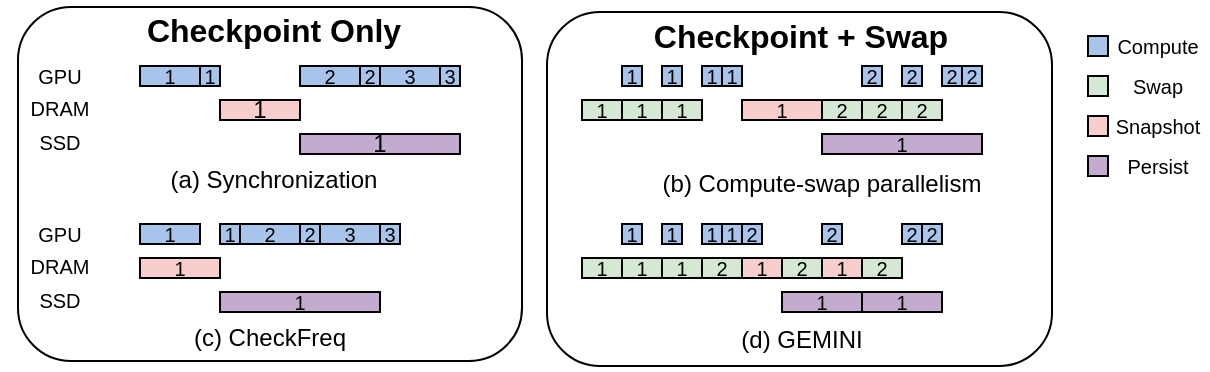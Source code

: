 <mxfile version="24.6.4" type="github">
  <diagram name="第 1 页" id="YjYtX7tzhT0VxWiRHVgt">
    <mxGraphModel dx="835" dy="481" grid="1" gridSize="10" guides="1" tooltips="1" connect="1" arrows="1" fold="1" page="1" pageScale="1" pageWidth="827" pageHeight="1169" math="0" shadow="0">
      <root>
        <mxCell id="0" />
        <mxCell id="1" parent="0" />
        <mxCell id="GIBZmolz7YPmpbwPkjTp-6" value="" style="rounded=1;whiteSpace=wrap;html=1;" vertex="1" parent="1">
          <mxGeometry x="301.5" y="113" width="252.5" height="177" as="geometry" />
        </mxCell>
        <mxCell id="GIBZmolz7YPmpbwPkjTp-5" value="" style="rounded=1;whiteSpace=wrap;html=1;" vertex="1" parent="1">
          <mxGeometry x="37" y="110.5" width="252" height="177" as="geometry" />
        </mxCell>
        <mxCell id="TYUrHjqnXfX_sGZVkUdi-1" value="&lt;p style=&quot;line-height: 100%;&quot;&gt;&lt;font style=&quot;font-size: 10px;&quot;&gt;1&lt;/font&gt;&lt;/p&gt;" style="whiteSpace=wrap;html=1;fillColor=#A9C4EB;" parent="1" vertex="1">
          <mxGeometry x="98" y="140" width="30" height="10" as="geometry" />
        </mxCell>
        <mxCell id="TYUrHjqnXfX_sGZVkUdi-2" value="1" style="whiteSpace=wrap;html=1;fillColor=#C3ABD0;" parent="1" vertex="1">
          <mxGeometry x="178" y="174" width="80" height="10" as="geometry" />
        </mxCell>
        <mxCell id="TYUrHjqnXfX_sGZVkUdi-4" value="1" style="whiteSpace=wrap;html=1;fillColor=#F8CECC;" parent="1" vertex="1">
          <mxGeometry x="138" y="157" width="40" height="10" as="geometry" />
        </mxCell>
        <mxCell id="TYUrHjqnXfX_sGZVkUdi-8" value="" style="whiteSpace=wrap;html=1;aspect=fixed;fillColor=#A9C4EB;" parent="1" vertex="1">
          <mxGeometry x="572" y="125" width="10" height="10" as="geometry" />
        </mxCell>
        <mxCell id="TYUrHjqnXfX_sGZVkUdi-9" value="" style="whiteSpace=wrap;html=1;aspect=fixed;fillColor=#F8CECC;" parent="1" vertex="1">
          <mxGeometry x="572" y="165" width="10" height="10" as="geometry" />
        </mxCell>
        <mxCell id="TYUrHjqnXfX_sGZVkUdi-10" value="" style="whiteSpace=wrap;html=1;aspect=fixed;fillColor=#D5E8D4;" parent="1" vertex="1">
          <mxGeometry x="572" y="145" width="10" height="10" as="geometry" />
        </mxCell>
        <mxCell id="TYUrHjqnXfX_sGZVkUdi-11" value="" style="whiteSpace=wrap;html=1;aspect=fixed;fillColor=#C3ABD0;" parent="1" vertex="1">
          <mxGeometry x="572" y="185" width="10" height="10" as="geometry" />
        </mxCell>
        <mxCell id="TYUrHjqnXfX_sGZVkUdi-12" value="&lt;font style=&quot;font-size: 10px;&quot;&gt;Compute&lt;/font&gt;" style="text;html=1;align=center;verticalAlign=middle;whiteSpace=wrap;rounded=0;" parent="1" vertex="1">
          <mxGeometry x="582" y="125" width="50" height="10" as="geometry" />
        </mxCell>
        <mxCell id="TYUrHjqnXfX_sGZVkUdi-13" value="&lt;font style=&quot;font-size: 10px;&quot;&gt;Swap&lt;/font&gt;" style="text;html=1;align=center;verticalAlign=middle;whiteSpace=wrap;rounded=0;" parent="1" vertex="1">
          <mxGeometry x="582" y="145" width="50" height="10" as="geometry" />
        </mxCell>
        <mxCell id="TYUrHjqnXfX_sGZVkUdi-14" value="&lt;span style=&quot;font-size: 10px;&quot;&gt;Snapshot&lt;/span&gt;" style="text;html=1;align=center;verticalAlign=middle;whiteSpace=wrap;rounded=0;" parent="1" vertex="1">
          <mxGeometry x="582" y="165" width="50" height="10" as="geometry" />
        </mxCell>
        <mxCell id="TYUrHjqnXfX_sGZVkUdi-15" value="&lt;font style=&quot;font-size: 10px;&quot;&gt;Persist&lt;/font&gt;" style="text;html=1;align=center;verticalAlign=middle;whiteSpace=wrap;rounded=0;" parent="1" vertex="1">
          <mxGeometry x="582" y="185" width="50" height="10" as="geometry" />
        </mxCell>
        <mxCell id="TYUrHjqnXfX_sGZVkUdi-16" value="&lt;p style=&quot;line-height: 100%;&quot;&gt;&lt;font style=&quot;font-size: 10px;&quot;&gt;1&lt;/font&gt;&lt;/p&gt;" style="whiteSpace=wrap;html=1;fillColor=#A9C4EB;" parent="1" vertex="1">
          <mxGeometry x="128" y="140" width="10" height="10" as="geometry" />
        </mxCell>
        <mxCell id="TYUrHjqnXfX_sGZVkUdi-17" value="&lt;p style=&quot;line-height: 100%;&quot;&gt;&lt;font style=&quot;font-size: 10px;&quot;&gt;2&lt;/font&gt;&lt;/p&gt;" style="whiteSpace=wrap;html=1;fillColor=#A9C4EB;" parent="1" vertex="1">
          <mxGeometry x="178" y="140" width="30" height="10" as="geometry" />
        </mxCell>
        <mxCell id="TYUrHjqnXfX_sGZVkUdi-18" value="&lt;p style=&quot;line-height: 100%;&quot;&gt;&lt;font style=&quot;font-size: 10px;&quot;&gt;2&lt;/font&gt;&lt;/p&gt;" style="whiteSpace=wrap;html=1;fillColor=#A9C4EB;" parent="1" vertex="1">
          <mxGeometry x="208" y="140" width="10" height="10" as="geometry" />
        </mxCell>
        <mxCell id="TYUrHjqnXfX_sGZVkUdi-40" value="&lt;p style=&quot;line-height: 100%;&quot;&gt;&lt;font style=&quot;font-size: 10px;&quot;&gt;3&lt;/font&gt;&lt;/p&gt;" style="whiteSpace=wrap;html=1;fillColor=#A9C4EB;" parent="1" vertex="1">
          <mxGeometry x="218" y="140" width="30" height="10" as="geometry" />
        </mxCell>
        <mxCell id="TYUrHjqnXfX_sGZVkUdi-41" value="&lt;p style=&quot;line-height: 100%;&quot;&gt;&lt;font style=&quot;font-size: 10px;&quot;&gt;3&lt;/font&gt;&lt;/p&gt;" style="whiteSpace=wrap;html=1;fillColor=#A9C4EB;" parent="1" vertex="1">
          <mxGeometry x="248" y="140" width="10" height="10" as="geometry" />
        </mxCell>
        <mxCell id="TYUrHjqnXfX_sGZVkUdi-56" value="(a) Synchronization" style="text;html=1;align=center;verticalAlign=middle;whiteSpace=wrap;rounded=0;" parent="1" vertex="1">
          <mxGeometry x="100" y="182" width="130" height="30" as="geometry" />
        </mxCell>
        <mxCell id="TYUrHjqnXfX_sGZVkUdi-65" value="(b) Compute-swap parallelism" style="text;html=1;align=center;verticalAlign=middle;whiteSpace=wrap;rounded=0;" parent="1" vertex="1">
          <mxGeometry x="356" y="184" width="166" height="30" as="geometry" />
        </mxCell>
        <mxCell id="TYUrHjqnXfX_sGZVkUdi-71" value="&lt;font style=&quot;font-size: 10px;&quot;&gt;GPU&lt;/font&gt;" style="text;html=1;align=center;verticalAlign=middle;whiteSpace=wrap;rounded=0;" parent="1" vertex="1">
          <mxGeometry x="28" y="140" width="60" height="10" as="geometry" />
        </mxCell>
        <mxCell id="TYUrHjqnXfX_sGZVkUdi-72" value="&lt;font style=&quot;font-size: 10px;&quot;&gt;DRAM&lt;/font&gt;" style="text;html=1;align=center;verticalAlign=middle;whiteSpace=wrap;rounded=0;" parent="1" vertex="1">
          <mxGeometry x="28" y="155" width="60" height="11" as="geometry" />
        </mxCell>
        <mxCell id="TYUrHjqnXfX_sGZVkUdi-73" value="&lt;font style=&quot;font-size: 10px;&quot;&gt;SSD&lt;/font&gt;" style="text;html=1;align=center;verticalAlign=middle;whiteSpace=wrap;rounded=0;" parent="1" vertex="1">
          <mxGeometry x="28" y="173" width="60" height="9" as="geometry" />
        </mxCell>
        <mxCell id="TYUrHjqnXfX_sGZVkUdi-77" value="(c) CheckFreq" style="text;html=1;align=center;verticalAlign=middle;whiteSpace=wrap;rounded=0;" parent="1" vertex="1">
          <mxGeometry x="98" y="261" width="130" height="30" as="geometry" />
        </mxCell>
        <mxCell id="TYUrHjqnXfX_sGZVkUdi-78" value="(d) GEMINI" style="text;html=1;align=center;verticalAlign=middle;whiteSpace=wrap;rounded=0;" parent="1" vertex="1">
          <mxGeometry x="364" y="262" width="130" height="30" as="geometry" />
        </mxCell>
        <mxCell id="TYUrHjqnXfX_sGZVkUdi-81" value="&lt;font style=&quot;font-size: 10px;&quot;&gt;1&lt;/font&gt;" style="whiteSpace=wrap;html=1;fillColor=#F8CECC;fontSize=10;" parent="1" vertex="1">
          <mxGeometry x="399" y="236" width="20" height="10" as="geometry" />
        </mxCell>
        <mxCell id="TYUrHjqnXfX_sGZVkUdi-90" value="&lt;span style=&quot;font-size: 10px;&quot;&gt;1&lt;/span&gt;" style="whiteSpace=wrap;html=1;fillColor=#D5E8D4;fontSize=10;" parent="1" vertex="1">
          <mxGeometry x="319" y="236" width="20" height="10" as="geometry" />
        </mxCell>
        <mxCell id="TYUrHjqnXfX_sGZVkUdi-91" value="&lt;span style=&quot;font-size: 10px;&quot;&gt;1&lt;/span&gt;" style="whiteSpace=wrap;html=1;fillColor=#D5E8D4;fontSize=10;" parent="1" vertex="1">
          <mxGeometry x="339" y="236" width="20" height="10" as="geometry" />
        </mxCell>
        <mxCell id="TYUrHjqnXfX_sGZVkUdi-98" value="&lt;p style=&quot;line-height: 100%; font-size: 10px;&quot;&gt;&lt;font style=&quot;font-size: 10px;&quot;&gt;1&lt;/font&gt;&lt;/p&gt;" style="whiteSpace=wrap;html=1;fillColor=#A9C4EB;fontSize=10;" parent="1" vertex="1">
          <mxGeometry x="98" y="219" width="30" height="10" as="geometry" />
        </mxCell>
        <mxCell id="TYUrHjqnXfX_sGZVkUdi-99" value="1" style="whiteSpace=wrap;html=1;fillColor=#C3ABD0;fontSize=10;" parent="1" vertex="1">
          <mxGeometry x="138" y="253" width="80" height="10" as="geometry" />
        </mxCell>
        <mxCell id="TYUrHjqnXfX_sGZVkUdi-100" value="1" style="whiteSpace=wrap;html=1;fillColor=#F8CECC;fontSize=10;" parent="1" vertex="1">
          <mxGeometry x="98" y="236" width="40" height="10" as="geometry" />
        </mxCell>
        <mxCell id="TYUrHjqnXfX_sGZVkUdi-101" value="&lt;p style=&quot;line-height: 100%; font-size: 10px;&quot;&gt;&lt;font style=&quot;font-size: 10px;&quot;&gt;1&lt;/font&gt;&lt;/p&gt;" style="whiteSpace=wrap;html=1;fillColor=#A9C4EB;fontSize=10;" parent="1" vertex="1">
          <mxGeometry x="138" y="219" width="10" height="10" as="geometry" />
        </mxCell>
        <mxCell id="TYUrHjqnXfX_sGZVkUdi-102" value="&lt;p style=&quot;line-height: 100%; font-size: 10px;&quot;&gt;&lt;font style=&quot;font-size: 10px;&quot;&gt;2&lt;/font&gt;&lt;/p&gt;" style="whiteSpace=wrap;html=1;fillColor=#A9C4EB;fontSize=10;" parent="1" vertex="1">
          <mxGeometry x="148" y="219" width="30" height="10" as="geometry" />
        </mxCell>
        <mxCell id="TYUrHjqnXfX_sGZVkUdi-103" value="&lt;p style=&quot;line-height: 100%; font-size: 10px;&quot;&gt;&lt;font style=&quot;font-size: 10px;&quot;&gt;2&lt;/font&gt;&lt;/p&gt;" style="whiteSpace=wrap;html=1;fillColor=#A9C4EB;fontSize=10;" parent="1" vertex="1">
          <mxGeometry x="178" y="219" width="10" height="10" as="geometry" />
        </mxCell>
        <mxCell id="TYUrHjqnXfX_sGZVkUdi-104" value="&lt;p style=&quot;line-height: 100%; font-size: 10px;&quot;&gt;&lt;font style=&quot;font-size: 10px;&quot;&gt;3&lt;/font&gt;&lt;/p&gt;" style="whiteSpace=wrap;html=1;fillColor=#A9C4EB;fontSize=10;" parent="1" vertex="1">
          <mxGeometry x="188" y="219" width="30" height="10" as="geometry" />
        </mxCell>
        <mxCell id="TYUrHjqnXfX_sGZVkUdi-105" value="&lt;p style=&quot;line-height: 100%; font-size: 10px;&quot;&gt;&lt;font style=&quot;font-size: 10px;&quot;&gt;3&lt;/font&gt;&lt;/p&gt;" style="whiteSpace=wrap;html=1;fillColor=#A9C4EB;fontSize=10;" parent="1" vertex="1">
          <mxGeometry x="218" y="219" width="10" height="10" as="geometry" />
        </mxCell>
        <mxCell id="TYUrHjqnXfX_sGZVkUdi-110" value="&lt;p style=&quot;line-height: 100%; font-size: 10px;&quot;&gt;&lt;font style=&quot;font-size: 10px;&quot;&gt;1&lt;/font&gt;&lt;/p&gt;" style="whiteSpace=wrap;html=1;fillColor=#A9C4EB;fontSize=10;" parent="1" vertex="1">
          <mxGeometry x="339" y="140" width="10" height="10" as="geometry" />
        </mxCell>
        <mxCell id="TYUrHjqnXfX_sGZVkUdi-111" value="&lt;p style=&quot;line-height: 100%; font-size: 10px;&quot;&gt;&lt;font style=&quot;font-size: 10px;&quot;&gt;1&lt;/font&gt;&lt;/p&gt;" style="whiteSpace=wrap;html=1;fillColor=#A9C4EB;fontSize=10;" parent="1" vertex="1">
          <mxGeometry x="359" y="140" width="10" height="10" as="geometry" />
        </mxCell>
        <mxCell id="TYUrHjqnXfX_sGZVkUdi-112" value="&lt;p style=&quot;line-height: 100%; font-size: 10px;&quot;&gt;&lt;font style=&quot;font-size: 10px;&quot;&gt;1&lt;/font&gt;&lt;/p&gt;" style="whiteSpace=wrap;html=1;fillColor=#A9C4EB;fontSize=10;" parent="1" vertex="1">
          <mxGeometry x="379" y="140" width="10" height="10" as="geometry" />
        </mxCell>
        <mxCell id="TYUrHjqnXfX_sGZVkUdi-113" value="&lt;p style=&quot;line-height: 100%; font-size: 10px;&quot;&gt;&lt;font style=&quot;font-size: 10px;&quot;&gt;1&lt;/font&gt;&lt;/p&gt;" style="whiteSpace=wrap;html=1;fillColor=#A9C4EB;fontSize=10;" parent="1" vertex="1">
          <mxGeometry x="389" y="140" width="10" height="10" as="geometry" />
        </mxCell>
        <mxCell id="TYUrHjqnXfX_sGZVkUdi-122" value="&lt;p style=&quot;line-height: 100%; font-size: 10px;&quot;&gt;&lt;font style=&quot;font-size: 10px;&quot;&gt;1&lt;/font&gt;&lt;/p&gt;" style="whiteSpace=wrap;html=1;fillColor=#D5E8D4;fontSize=10;" parent="1" vertex="1">
          <mxGeometry x="319" y="157" width="20" height="10" as="geometry" />
        </mxCell>
        <mxCell id="TYUrHjqnXfX_sGZVkUdi-123" value="&lt;p style=&quot;line-height: 100%; font-size: 10px;&quot;&gt;&lt;font style=&quot;font-size: 10px;&quot;&gt;1&lt;/font&gt;&lt;/p&gt;" style="whiteSpace=wrap;html=1;fillColor=#D5E8D4;fontSize=10;" parent="1" vertex="1">
          <mxGeometry x="339" y="157" width="20" height="10" as="geometry" />
        </mxCell>
        <mxCell id="TYUrHjqnXfX_sGZVkUdi-124" value="&lt;p style=&quot;line-height: 100%; font-size: 10px;&quot;&gt;&lt;font style=&quot;font-size: 10px;&quot;&gt;1&lt;/font&gt;&lt;/p&gt;" style="whiteSpace=wrap;html=1;fillColor=#D5E8D4;fontSize=10;" parent="1" vertex="1">
          <mxGeometry x="359" y="157" width="20" height="10" as="geometry" />
        </mxCell>
        <mxCell id="TYUrHjqnXfX_sGZVkUdi-136" value="&lt;span style=&quot;font-size: 10px;&quot;&gt;1&lt;/span&gt;" style="whiteSpace=wrap;html=1;fillColor=#D5E8D4;fontSize=10;" parent="1" vertex="1">
          <mxGeometry x="359" y="236" width="20" height="10" as="geometry" />
        </mxCell>
        <mxCell id="TYUrHjqnXfX_sGZVkUdi-138" value="&lt;font style=&quot;font-size: 10px;&quot;&gt;1&lt;/font&gt;" style="whiteSpace=wrap;html=1;fillColor=#F8CECC;fontSize=10;" parent="1" vertex="1">
          <mxGeometry x="439" y="236" width="20" height="10" as="geometry" />
        </mxCell>
        <mxCell id="TYUrHjqnXfX_sGZVkUdi-140" value="&lt;p style=&quot;line-height: 100%; font-size: 10px;&quot;&gt;&lt;font style=&quot;font-size: 10px;&quot;&gt;1&lt;/font&gt;&lt;/p&gt;" style="whiteSpace=wrap;html=1;fillColor=#A9C4EB;fontSize=10;" parent="1" vertex="1">
          <mxGeometry x="339" y="219" width="10" height="10" as="geometry" />
        </mxCell>
        <mxCell id="TYUrHjqnXfX_sGZVkUdi-141" value="&lt;p style=&quot;line-height: 100%; font-size: 10px;&quot;&gt;&lt;font style=&quot;font-size: 10px;&quot;&gt;1&lt;/font&gt;&lt;/p&gt;" style="whiteSpace=wrap;html=1;fillColor=#A9C4EB;fontSize=10;" parent="1" vertex="1">
          <mxGeometry x="359" y="219" width="10" height="10" as="geometry" />
        </mxCell>
        <mxCell id="TYUrHjqnXfX_sGZVkUdi-142" value="&lt;p style=&quot;line-height: 100%; font-size: 10px;&quot;&gt;&lt;font style=&quot;font-size: 10px;&quot;&gt;1&lt;/font&gt;&lt;/p&gt;" style="whiteSpace=wrap;html=1;fillColor=#A9C4EB;fontSize=10;" parent="1" vertex="1">
          <mxGeometry x="379" y="219" width="10" height="10" as="geometry" />
        </mxCell>
        <mxCell id="TYUrHjqnXfX_sGZVkUdi-143" value="&lt;p style=&quot;line-height: 100%; font-size: 10px;&quot;&gt;&lt;font style=&quot;font-size: 10px;&quot;&gt;1&lt;/font&gt;&lt;/p&gt;" style="whiteSpace=wrap;html=1;fillColor=#A9C4EB;fontSize=10;" parent="1" vertex="1">
          <mxGeometry x="389" y="219" width="10" height="10" as="geometry" />
        </mxCell>
        <mxCell id="TYUrHjqnXfX_sGZVkUdi-144" value="1" style="whiteSpace=wrap;html=1;fillColor=#F8CECC;fontSize=10;" parent="1" vertex="1">
          <mxGeometry x="399" y="157" width="40" height="10" as="geometry" />
        </mxCell>
        <mxCell id="TYUrHjqnXfX_sGZVkUdi-156" value="1" style="whiteSpace=wrap;html=1;fillColor=#C3ABD0;fontSize=10;" parent="1" vertex="1">
          <mxGeometry x="419" y="253" width="40" height="10" as="geometry" />
        </mxCell>
        <mxCell id="TYUrHjqnXfX_sGZVkUdi-157" value="1" style="whiteSpace=wrap;html=1;fillColor=#C3ABD0;fontSize=10;" parent="1" vertex="1">
          <mxGeometry x="439" y="174" width="80" height="10" as="geometry" />
        </mxCell>
        <mxCell id="TYUrHjqnXfX_sGZVkUdi-158" value="1" style="whiteSpace=wrap;html=1;fillColor=#C3ABD0;fontSize=10;" parent="1" vertex="1">
          <mxGeometry x="459" y="253" width="40" height="10" as="geometry" />
        </mxCell>
        <mxCell id="TYUrHjqnXfX_sGZVkUdi-159" value="&lt;font style=&quot;font-size: 10px;&quot;&gt;GPU&lt;/font&gt;" style="text;html=1;align=center;verticalAlign=middle;whiteSpace=wrap;rounded=0;" parent="1" vertex="1">
          <mxGeometry x="28" y="219" width="60" height="10" as="geometry" />
        </mxCell>
        <mxCell id="TYUrHjqnXfX_sGZVkUdi-160" value="&lt;font style=&quot;font-size: 10px;&quot;&gt;DRAM&lt;/font&gt;" style="text;html=1;align=center;verticalAlign=middle;whiteSpace=wrap;rounded=0;" parent="1" vertex="1">
          <mxGeometry x="28" y="234" width="60" height="11" as="geometry" />
        </mxCell>
        <mxCell id="TYUrHjqnXfX_sGZVkUdi-161" value="&lt;font style=&quot;font-size: 10px;&quot;&gt;SSD&lt;/font&gt;" style="text;html=1;align=center;verticalAlign=middle;whiteSpace=wrap;rounded=0;" parent="1" vertex="1">
          <mxGeometry x="28" y="252" width="60" height="9" as="geometry" />
        </mxCell>
        <mxCell id="TYUrHjqnXfX_sGZVkUdi-162" value="&lt;p style=&quot;line-height: 100%; font-size: 10px;&quot;&gt;&lt;font style=&quot;font-size: 10px;&quot;&gt;2&lt;/font&gt;&lt;/p&gt;" style="whiteSpace=wrap;html=1;fillColor=#A9C4EB;fontSize=10;" parent="1" vertex="1">
          <mxGeometry x="459" y="140" width="10" height="10" as="geometry" />
        </mxCell>
        <mxCell id="TYUrHjqnXfX_sGZVkUdi-163" value="&lt;p style=&quot;line-height: 100%; font-size: 10px;&quot;&gt;&lt;font style=&quot;font-size: 10px;&quot;&gt;2&lt;/font&gt;&lt;/p&gt;" style="whiteSpace=wrap;html=1;fillColor=#A9C4EB;fontSize=10;" parent="1" vertex="1">
          <mxGeometry x="479" y="140" width="10" height="10" as="geometry" />
        </mxCell>
        <mxCell id="TYUrHjqnXfX_sGZVkUdi-164" value="&lt;p style=&quot;line-height: 100%; font-size: 10px;&quot;&gt;&lt;font style=&quot;font-size: 10px;&quot;&gt;2&lt;/font&gt;&lt;/p&gt;" style="whiteSpace=wrap;html=1;fillColor=#A9C4EB;fontSize=10;" parent="1" vertex="1">
          <mxGeometry x="499" y="140" width="10" height="10" as="geometry" />
        </mxCell>
        <mxCell id="TYUrHjqnXfX_sGZVkUdi-165" value="&lt;p style=&quot;line-height: 100%; font-size: 10px;&quot;&gt;&lt;font style=&quot;font-size: 10px;&quot;&gt;2&lt;/font&gt;&lt;/p&gt;" style="whiteSpace=wrap;html=1;fillColor=#A9C4EB;fontSize=10;" parent="1" vertex="1">
          <mxGeometry x="509" y="140" width="10" height="10" as="geometry" />
        </mxCell>
        <mxCell id="TYUrHjqnXfX_sGZVkUdi-166" value="&lt;p style=&quot;line-height: 100%; font-size: 10px;&quot;&gt;&lt;font style=&quot;font-size: 10px;&quot;&gt;2&lt;/font&gt;&lt;/p&gt;" style="whiteSpace=wrap;html=1;fillColor=#D5E8D4;fontSize=10;" parent="1" vertex="1">
          <mxGeometry x="439" y="157" width="20" height="10" as="geometry" />
        </mxCell>
        <mxCell id="TYUrHjqnXfX_sGZVkUdi-167" value="2" style="whiteSpace=wrap;html=1;fillColor=#D5E8D4;fontSize=10;" parent="1" vertex="1">
          <mxGeometry x="459" y="157" width="20" height="10" as="geometry" />
        </mxCell>
        <mxCell id="TYUrHjqnXfX_sGZVkUdi-168" value="&lt;p style=&quot;line-height: 100%; font-size: 10px;&quot;&gt;&lt;font style=&quot;font-size: 10px;&quot;&gt;2&lt;/font&gt;&lt;/p&gt;" style="whiteSpace=wrap;html=1;fillColor=#D5E8D4;fontSize=10;" parent="1" vertex="1">
          <mxGeometry x="479" y="157" width="20" height="10" as="geometry" />
        </mxCell>
        <mxCell id="TYUrHjqnXfX_sGZVkUdi-170" value="&lt;span style=&quot;font-size: 10px;&quot;&gt;2&lt;/span&gt;" style="whiteSpace=wrap;html=1;fillColor=#D5E8D4;fontSize=10;" parent="1" vertex="1">
          <mxGeometry x="379" y="236" width="20" height="10" as="geometry" />
        </mxCell>
        <mxCell id="TYUrHjqnXfX_sGZVkUdi-171" value="&lt;span style=&quot;font-size: 10px;&quot;&gt;2&lt;/span&gt;" style="whiteSpace=wrap;html=1;fillColor=#D5E8D4;fontSize=10;" parent="1" vertex="1">
          <mxGeometry x="419" y="236" width="20" height="10" as="geometry" />
        </mxCell>
        <mxCell id="TYUrHjqnXfX_sGZVkUdi-172" value="&lt;span style=&quot;font-size: 10px;&quot;&gt;2&lt;/span&gt;" style="whiteSpace=wrap;html=1;fillColor=#D5E8D4;fontSize=10;" parent="1" vertex="1">
          <mxGeometry x="459" y="236" width="20" height="10" as="geometry" />
        </mxCell>
        <mxCell id="TYUrHjqnXfX_sGZVkUdi-174" value="&lt;p style=&quot;line-height: 100%; font-size: 10px;&quot;&gt;&lt;font style=&quot;font-size: 10px;&quot;&gt;2&lt;/font&gt;&lt;/p&gt;" style="whiteSpace=wrap;html=1;fillColor=#A9C4EB;fontSize=10;" parent="1" vertex="1">
          <mxGeometry x="399" y="219" width="10" height="10" as="geometry" />
        </mxCell>
        <mxCell id="TYUrHjqnXfX_sGZVkUdi-175" value="&lt;p style=&quot;line-height: 100%; font-size: 10px;&quot;&gt;&lt;font style=&quot;font-size: 10px;&quot;&gt;2&lt;/font&gt;&lt;/p&gt;" style="whiteSpace=wrap;html=1;fillColor=#A9C4EB;fontSize=10;" parent="1" vertex="1">
          <mxGeometry x="439" y="219" width="10" height="10" as="geometry" />
        </mxCell>
        <mxCell id="TYUrHjqnXfX_sGZVkUdi-176" value="&lt;p style=&quot;line-height: 100%; font-size: 10px;&quot;&gt;&lt;font style=&quot;font-size: 10px;&quot;&gt;2&lt;/font&gt;&lt;/p&gt;" style="whiteSpace=wrap;html=1;fillColor=#A9C4EB;fontSize=10;" parent="1" vertex="1">
          <mxGeometry x="479" y="219" width="10" height="10" as="geometry" />
        </mxCell>
        <mxCell id="TYUrHjqnXfX_sGZVkUdi-177" value="&lt;p style=&quot;line-height: 100%; font-size: 10px;&quot;&gt;&lt;font style=&quot;font-size: 10px;&quot;&gt;2&lt;/font&gt;&lt;/p&gt;" style="whiteSpace=wrap;html=1;fillColor=#A9C4EB;fontSize=10;" parent="1" vertex="1">
          <mxGeometry x="489" y="219" width="10" height="10" as="geometry" />
        </mxCell>
        <mxCell id="GIBZmolz7YPmpbwPkjTp-7" value="&lt;font style=&quot;font-size: 16px;&quot;&gt;&lt;b&gt;Checkpoint Only&lt;/b&gt;&lt;/font&gt;" style="text;html=1;align=center;verticalAlign=middle;whiteSpace=wrap;rounded=0;" vertex="1" parent="1">
          <mxGeometry x="100" y="107" width="130" height="30" as="geometry" />
        </mxCell>
        <mxCell id="GIBZmolz7YPmpbwPkjTp-8" value="&lt;font style=&quot;font-size: 16px;&quot;&gt;&lt;b&gt;Checkpoint + Swap&lt;/b&gt;&lt;/font&gt;" style="text;html=1;align=center;verticalAlign=middle;whiteSpace=wrap;rounded=0;" vertex="1" parent="1">
          <mxGeometry x="351.62" y="109.5" width="152.75" height="30" as="geometry" />
        </mxCell>
      </root>
    </mxGraphModel>
  </diagram>
</mxfile>
